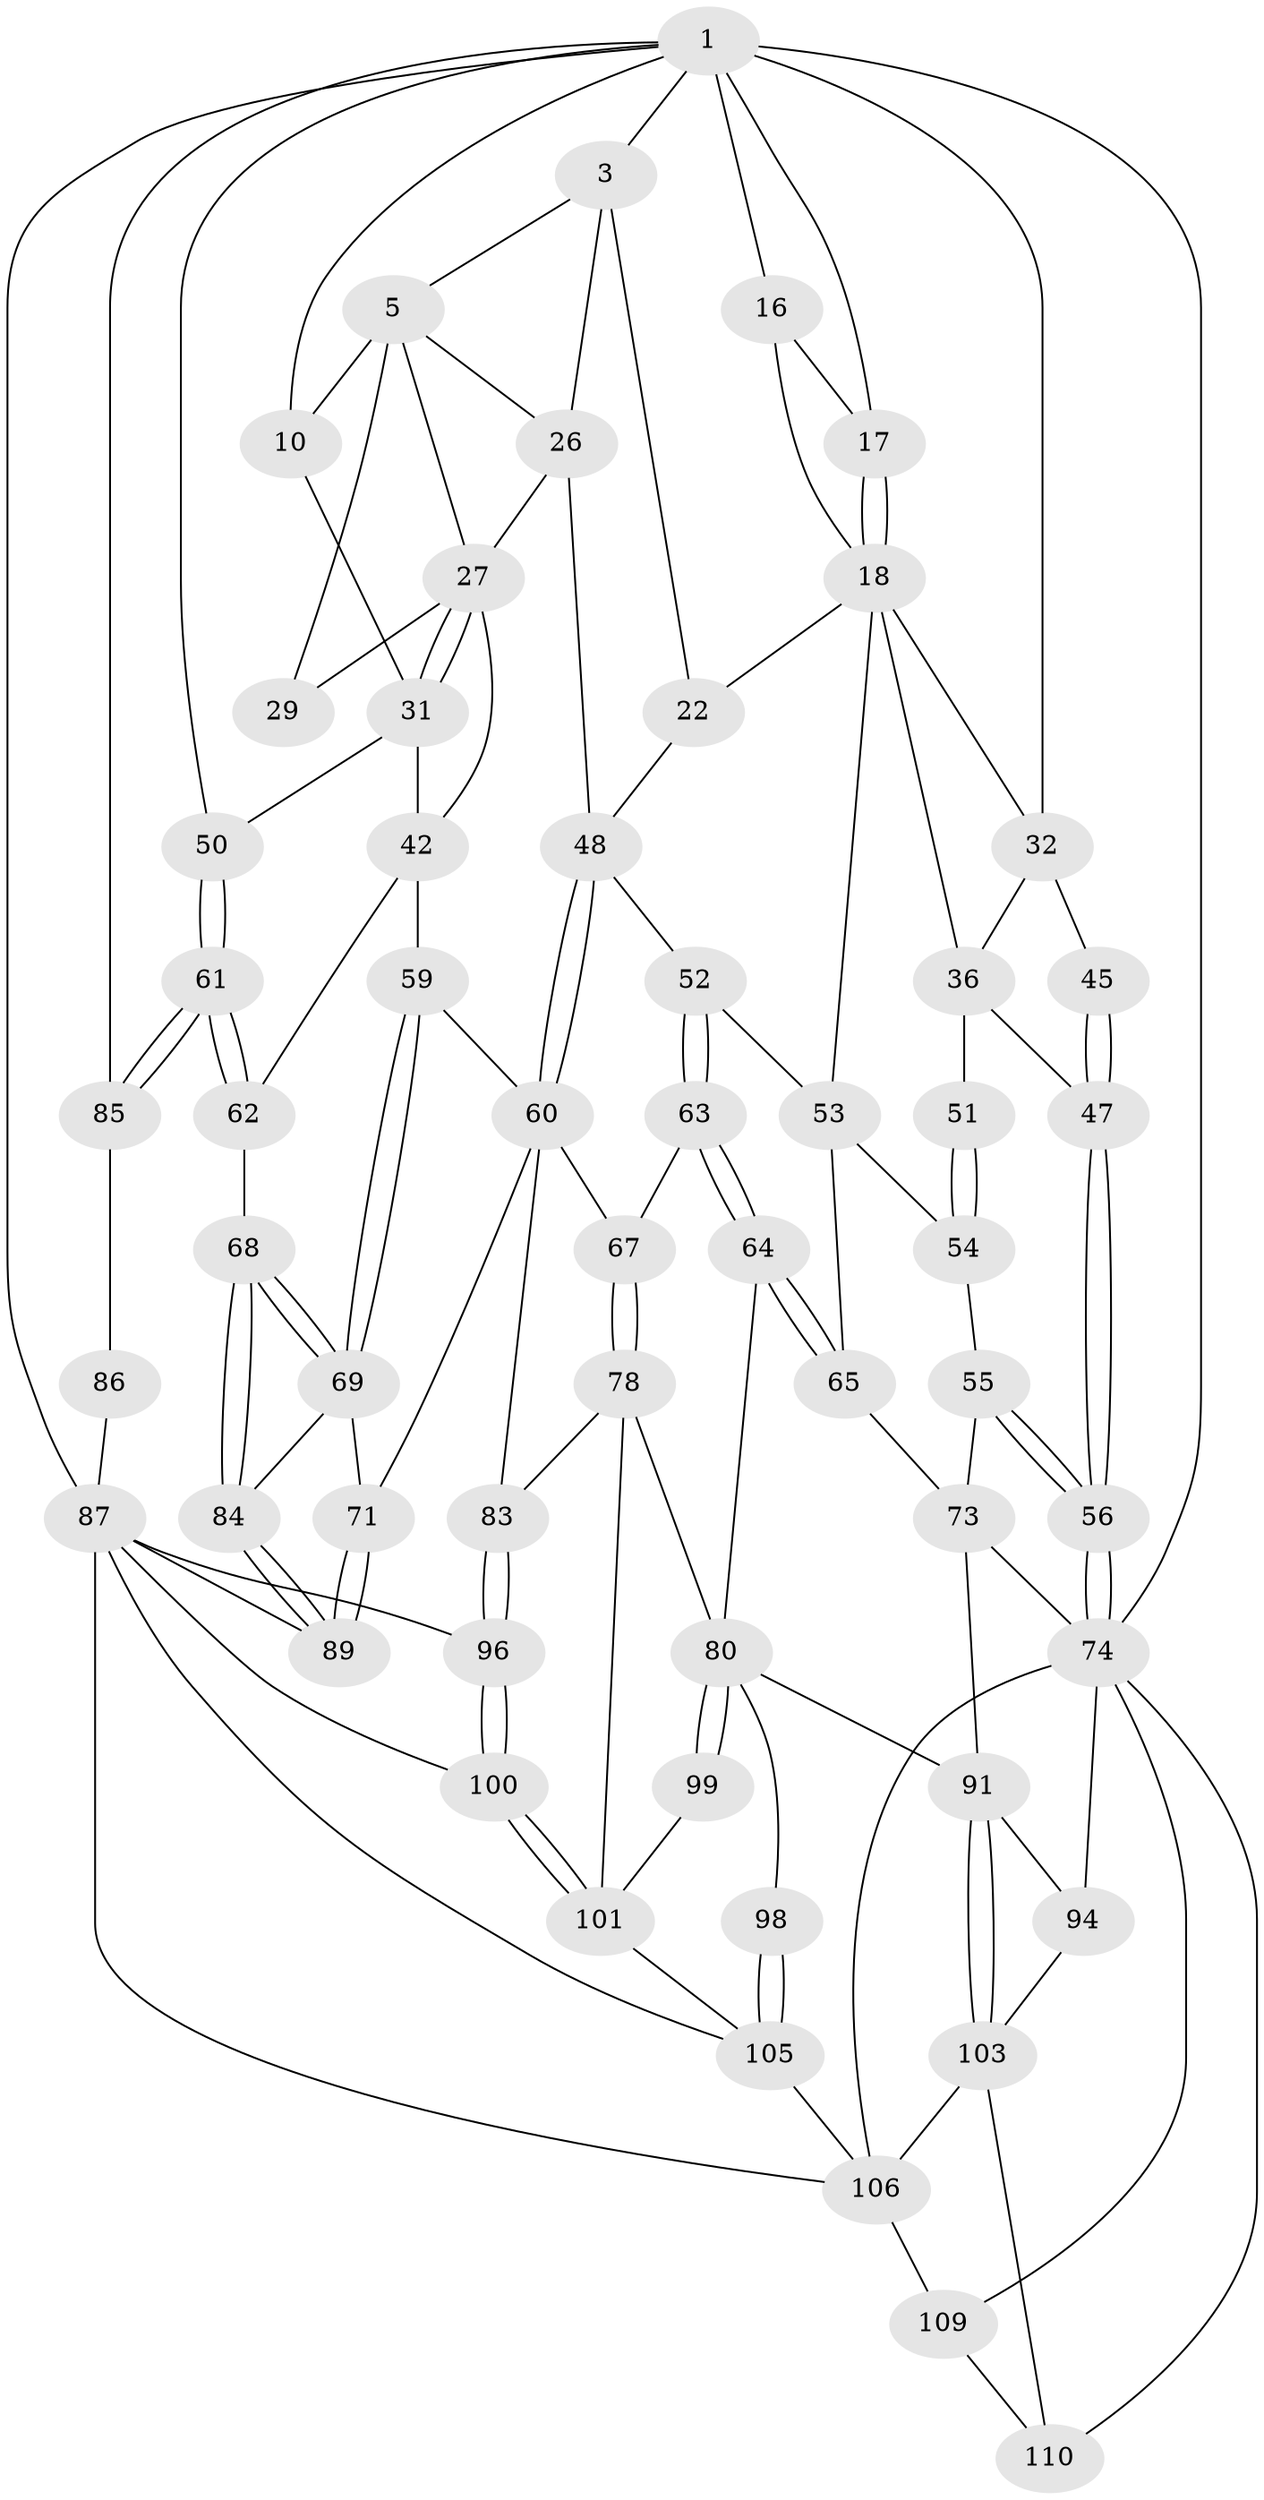 // original degree distribution, {3: 0.017241379310344827, 4: 0.2672413793103448, 5: 0.46551724137931033, 6: 0.25}
// Generated by graph-tools (version 1.1) at 2025/27/03/15/25 16:27:59]
// undirected, 58 vertices, 131 edges
graph export_dot {
graph [start="1"]
  node [color=gray90,style=filled];
  1 [pos="+0.7914049078001153+0",super="+2+8"];
  3 [pos="+0.5490367145432455+0.021644213760243676",super="+21+4"];
  5 [pos="+0.7344051299569191+0.047715105739913576",super="+25+6"];
  10 [pos="+1+0.09877150791098131",super="+11+30"];
  16 [pos="+0.09891549803719421+0"];
  17 [pos="+0.39443119293692924+0"];
  18 [pos="+0.3854856687934475+0",super="+19+23"];
  22 [pos="+0.4822985317743039+0.23565197359338635"];
  26 [pos="+0.6939920909905294+0.20090525438364468",super="+44"];
  27 [pos="+0.864339738144414+0.1418130809837229",super="+28"];
  29 [pos="+0.7980914537074263+0.15740125260805402"];
  31 [pos="+0.9068609697626147+0.20001768164683525",super="+40"];
  32 [pos="+0.19011512888986526+0.11904130702027779",super="+38+33"];
  36 [pos="+0.31216453389779253+0.27215026473322274",super="+37"];
  42 [pos="+0.8640511313031946+0.34253228576281863",super="+58"];
  45 [pos="+0+0.2660810858856488"];
  47 [pos="+0+0.3114744098129035"];
  48 [pos="+0.659669092860204+0.3911277562866376",super="+49"];
  50 [pos="+1+0.43271163567395243"];
  51 [pos="+0.21740632910272764+0.32803206563451065"];
  52 [pos="+0.5377046962618267+0.4025633136156069"];
  53 [pos="+0.343392126310917+0.3919545727179536",super="+57"];
  54 [pos="+0.19287186514088667+0.41146644683597183"];
  55 [pos="+0.05422073522289011+0.47120877979204495"];
  56 [pos="+0+0.33971900927440474"];
  59 [pos="+0.7790328423919626+0.5178292892860036"];
  60 [pos="+0.6864832247485448+0.49869946555780376",super="+66"];
  61 [pos="+1+0.5837436649353439"];
  62 [pos="+0.9548919957260686+0.581770067770161"];
  63 [pos="+0.47474471658751416+0.5329270207900897"];
  64 [pos="+0.34807893390758043+0.5662863972737485"];
  65 [pos="+0.3329459570263205+0.5426046139343926"];
  67 [pos="+0.5306491441766774+0.5653586702034199"];
  68 [pos="+0.907837290684434+0.6040834289407606"];
  69 [pos="+0.8014650569689412+0.577857182505913",super="+70"];
  71 [pos="+0.742715099555176+0.6542361238122106"];
  73 [pos="+0.0880152791948585+0.5143819102989327",super="+77"];
  74 [pos="+0+0.6585778810374558",super="+75"];
  78 [pos="+0.5631930952543125+0.7233170798490804",super="+79"];
  80 [pos="+0.5150425267114732+0.7304093847144596",super="+81"];
  83 [pos="+0.6451934994876267+0.7143299671885033"];
  84 [pos="+0.8721759157889207+0.6581471284910623"];
  85 [pos="+1+0.7344170068087742"];
  86 [pos="+0.9869067308233094+0.8177868551293799"];
  87 [pos="+0.9305723661554948+0.8192468165585273",super="+88+111"];
  89 [pos="+0.8361031000838915+0.7413731146509183"];
  91 [pos="+0.2167431936391603+0.705242949041362",super="+92"];
  94 [pos="+0+0.8233288541749345"];
  96 [pos="+0.7384067729897704+0.8645000574170683"];
  98 [pos="+0.2873127015127841+0.8150470617015413"];
  99 [pos="+0.42986941720611693+0.7958954386196779"];
  100 [pos="+0.6708196738557005+1"];
  101 [pos="+0.5531116942702826+0.8661313034917029",super="+102"];
  103 [pos="+0.12158739975386731+0.8036452553129685",super="+104"];
  105 [pos="+0.2878724839124352+0.8816219353264227",super="+108"];
  106 [pos="+0.2555031737024922+0.9033758262730094",super="+116+107"];
  109 [pos="+0.15277273438300235+0.931046817130994"];
  110 [pos="+0.13244409470162183+0.909818096806098"];
  1 -- 3;
  1 -- 17;
  1 -- 32;
  1 -- 10;
  1 -- 16;
  1 -- 50;
  1 -- 85;
  1 -- 87;
  1 -- 74 [weight=2];
  3 -- 22;
  3 -- 26;
  3 -- 5;
  5 -- 26;
  5 -- 29;
  5 -- 10 [weight=3];
  5 -- 27;
  10 -- 31 [weight=2];
  16 -- 17;
  16 -- 18;
  17 -- 18;
  17 -- 18;
  18 -- 32;
  18 -- 36;
  18 -- 53;
  18 -- 22;
  22 -- 48;
  26 -- 48;
  26 -- 27;
  27 -- 31;
  27 -- 31;
  27 -- 42;
  27 -- 29 [weight=2];
  31 -- 42;
  31 -- 50;
  32 -- 45 [weight=2];
  32 -- 36;
  36 -- 51 [weight=2];
  36 -- 47;
  42 -- 59;
  42 -- 62;
  45 -- 47;
  45 -- 47;
  47 -- 56;
  47 -- 56;
  48 -- 60;
  48 -- 60;
  48 -- 52;
  50 -- 61;
  50 -- 61;
  51 -- 54;
  51 -- 54;
  52 -- 53;
  52 -- 63;
  52 -- 63;
  53 -- 65;
  53 -- 54;
  54 -- 55;
  55 -- 56;
  55 -- 56;
  55 -- 73;
  56 -- 74;
  56 -- 74;
  59 -- 60;
  59 -- 69;
  59 -- 69;
  60 -- 67;
  60 -- 83;
  60 -- 71;
  61 -- 62;
  61 -- 62;
  61 -- 85;
  61 -- 85;
  62 -- 68;
  63 -- 64;
  63 -- 64;
  63 -- 67;
  64 -- 65;
  64 -- 65;
  64 -- 80;
  65 -- 73;
  67 -- 78;
  67 -- 78;
  68 -- 69;
  68 -- 69;
  68 -- 84;
  68 -- 84;
  69 -- 84;
  69 -- 71;
  71 -- 89;
  71 -- 89;
  73 -- 74;
  73 -- 91;
  74 -- 110;
  74 -- 106;
  74 -- 109;
  74 -- 94;
  78 -- 83;
  78 -- 80;
  78 -- 101;
  80 -- 99 [weight=2];
  80 -- 99;
  80 -- 98 [weight=2];
  80 -- 91;
  83 -- 96;
  83 -- 96;
  84 -- 89;
  84 -- 89;
  85 -- 86;
  86 -- 87 [weight=2];
  87 -- 96;
  87 -- 89;
  87 -- 100;
  87 -- 106;
  87 -- 105;
  91 -- 103;
  91 -- 103;
  91 -- 94;
  94 -- 103;
  96 -- 100;
  96 -- 100;
  98 -- 105;
  98 -- 105;
  99 -- 101;
  100 -- 101;
  100 -- 101;
  101 -- 105;
  103 -- 110;
  103 -- 106;
  105 -- 106;
  106 -- 109;
  109 -- 110;
}
